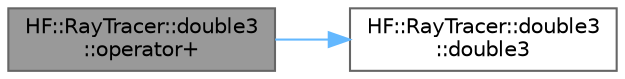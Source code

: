 digraph "HF::RayTracer::double3::operator+"
{
 // LATEX_PDF_SIZE
  bgcolor="transparent";
  edge [fontname=Helvetica,fontsize=10,labelfontname=Helvetica,labelfontsize=10];
  node [fontname=Helvetica,fontsize=10,shape=box,height=0.2,width=0.4];
  rankdir="LR";
  Node1 [label="HF::RayTracer::double3\l::operator+",height=0.2,width=0.4,color="gray40", fillcolor="grey60", style="filled", fontcolor="black",tooltip=" "];
  Node1 -> Node2 [color="steelblue1",style="solid"];
  Node2 [label="HF::RayTracer::double3\l::double3",height=0.2,width=0.4,color="grey40", fillcolor="white", style="filled",URL="$a01511.html#aeb66195888426c63e17d15395cb16136",tooltip=" "];
}
